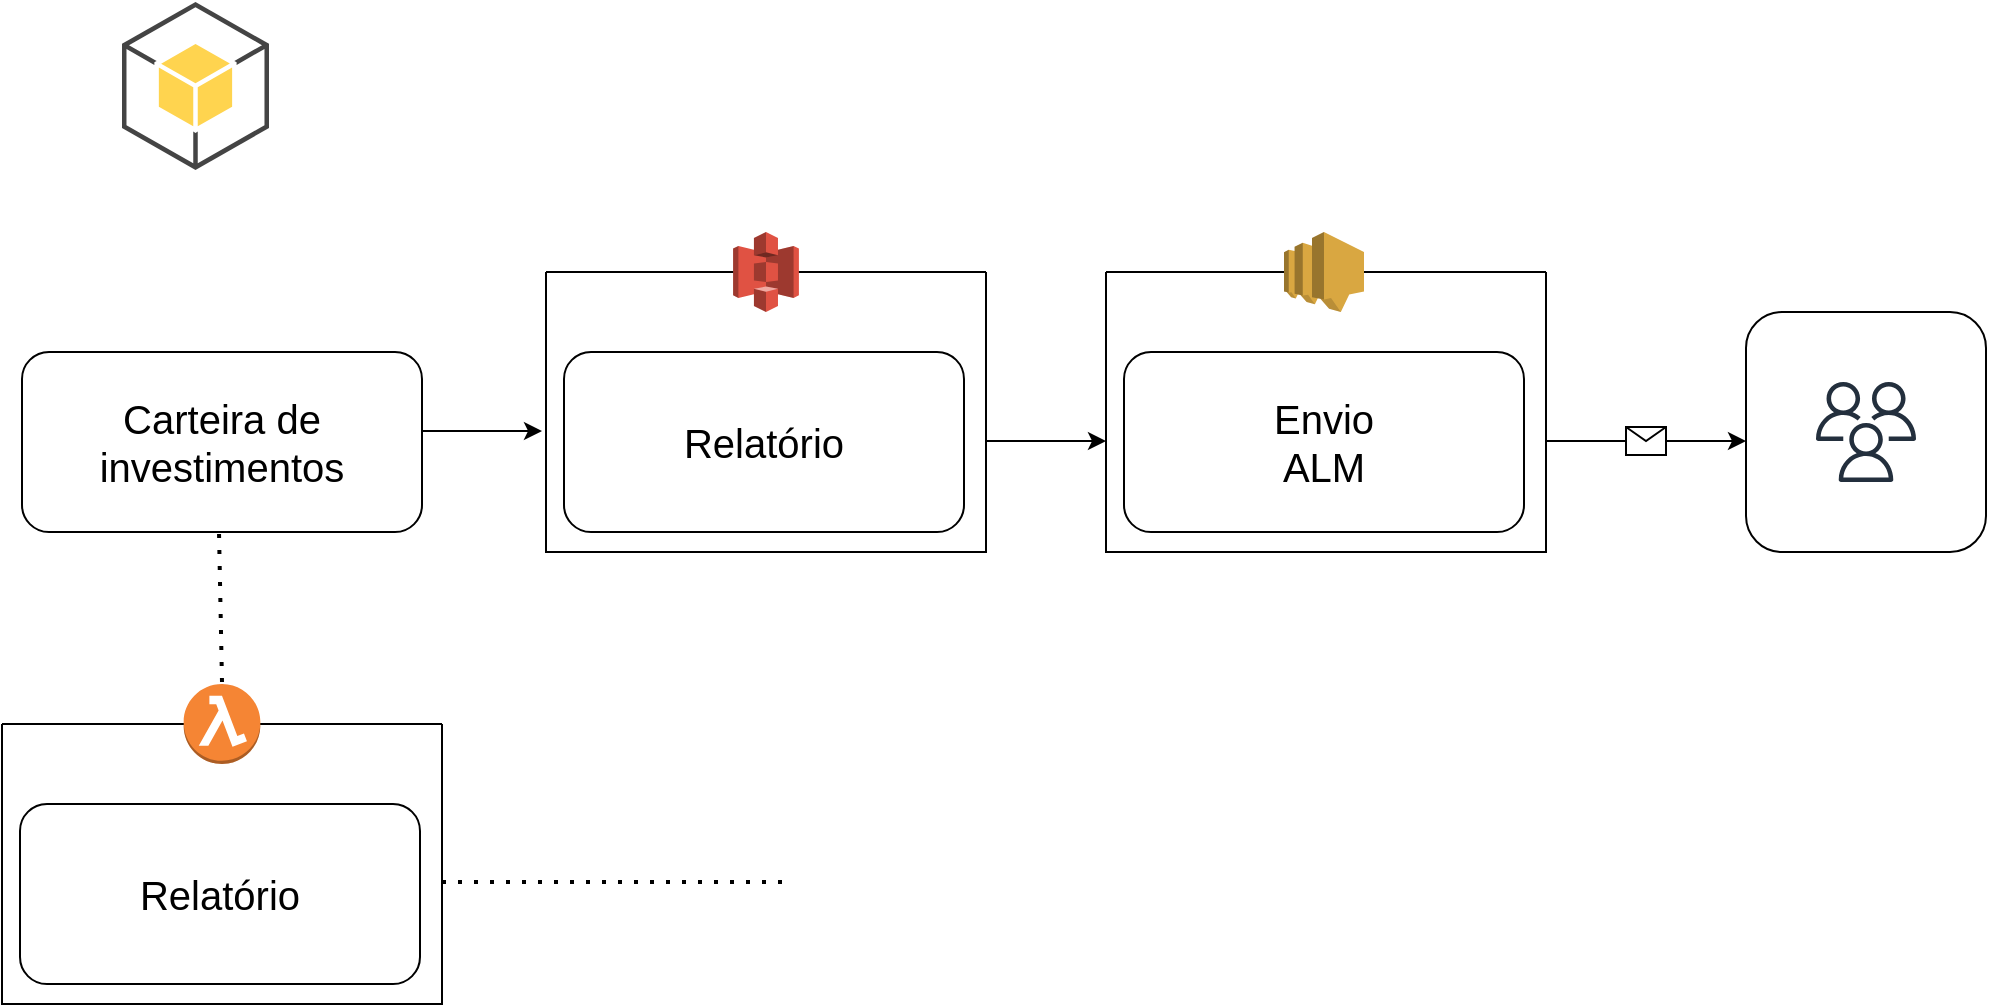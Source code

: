 <mxfile version="21.6.8" type="device">
  <diagram name="Página-1" id="UZiwT6zpwkkWJVwgKjAo">
    <mxGraphModel dx="1434" dy="758" grid="1" gridSize="10" guides="1" tooltips="1" connect="1" arrows="1" fold="1" page="1" pageScale="1" pageWidth="1200" pageHeight="1600" math="0" shadow="0">
      <root>
        <mxCell id="0" />
        <mxCell id="1" parent="0" />
        <mxCell id="Y-l_Htzlkt7J3EoG1v91-1" value="" style="rounded=1;whiteSpace=wrap;html=1;" vertex="1" parent="1">
          <mxGeometry x="451" y="335" width="200" height="90" as="geometry" />
        </mxCell>
        <mxCell id="Y-l_Htzlkt7J3EoG1v91-4" value="Relatório" style="text;strokeColor=none;fillColor=none;align=center;verticalAlign=middle;spacingLeft=4;spacingRight=4;overflow=hidden;points=[[0,0.5],[1,0.5]];portConstraint=eastwest;rotatable=0;whiteSpace=wrap;html=1;fontSize=20;" vertex="1" parent="1">
          <mxGeometry x="476" y="345" width="150" height="70" as="geometry" />
        </mxCell>
        <mxCell id="Y-l_Htzlkt7J3EoG1v91-5" value="" style="endArrow=classic;html=1;rounded=0;" edge="1" parent="1">
          <mxGeometry width="50" height="50" relative="1" as="geometry">
            <mxPoint x="662" y="379.5" as="sourcePoint" />
            <mxPoint x="722" y="379.5" as="targetPoint" />
          </mxGeometry>
        </mxCell>
        <mxCell id="Y-l_Htzlkt7J3EoG1v91-6" value="" style="rounded=1;whiteSpace=wrap;html=1;" vertex="1" parent="1">
          <mxGeometry x="180" y="335" width="200" height="90" as="geometry" />
        </mxCell>
        <mxCell id="Y-l_Htzlkt7J3EoG1v91-7" value="Carteira de investimentos" style="text;strokeColor=none;fillColor=none;align=center;verticalAlign=middle;spacingLeft=4;spacingRight=4;overflow=hidden;points=[[0,0.5],[1,0.5]];portConstraint=eastwest;rotatable=0;whiteSpace=wrap;html=1;fontSize=20;" vertex="1" parent="1">
          <mxGeometry x="205" y="345" width="150" height="70" as="geometry" />
        </mxCell>
        <mxCell id="Y-l_Htzlkt7J3EoG1v91-9" value="" style="swimlane;startSize=0;" vertex="1" parent="1">
          <mxGeometry x="442" y="295" width="220" height="140" as="geometry" />
        </mxCell>
        <mxCell id="Y-l_Htzlkt7J3EoG1v91-8" value="" style="outlineConnect=0;dashed=0;verticalLabelPosition=bottom;verticalAlign=top;align=center;html=1;shape=mxgraph.aws3.s3;fillColor=#E05243;gradientColor=none;" vertex="1" parent="1">
          <mxGeometry x="535.55" y="275" width="32.9" height="40" as="geometry" />
        </mxCell>
        <mxCell id="Y-l_Htzlkt7J3EoG1v91-12" value="" style="rounded=1;whiteSpace=wrap;html=1;" vertex="1" parent="1">
          <mxGeometry x="731" y="335" width="200" height="90" as="geometry" />
        </mxCell>
        <mxCell id="Y-l_Htzlkt7J3EoG1v91-13" value="Envio&lt;br&gt;ALM" style="text;strokeColor=none;fillColor=none;align=center;verticalAlign=middle;spacingLeft=4;spacingRight=4;overflow=hidden;points=[[0,0.5],[1,0.5]];portConstraint=eastwest;rotatable=0;whiteSpace=wrap;html=1;fontSize=20;" vertex="1" parent="1">
          <mxGeometry x="756" y="345" width="150" height="70" as="geometry" />
        </mxCell>
        <mxCell id="Y-l_Htzlkt7J3EoG1v91-14" value="" style="swimlane;startSize=0;" vertex="1" parent="1">
          <mxGeometry x="722" y="295" width="220" height="140" as="geometry" />
        </mxCell>
        <mxCell id="Y-l_Htzlkt7J3EoG1v91-16" value="" style="outlineConnect=0;dashed=0;verticalLabelPosition=bottom;verticalAlign=top;align=center;html=1;shape=mxgraph.aws3.sns;fillColor=#D9A741;gradientColor=none;" vertex="1" parent="1">
          <mxGeometry x="811" y="275" width="40" height="40" as="geometry" />
        </mxCell>
        <mxCell id="Y-l_Htzlkt7J3EoG1v91-19" value="" style="endArrow=classic;html=1;rounded=0;" edge="1" parent="1">
          <mxGeometry relative="1" as="geometry">
            <mxPoint x="942" y="379.5" as="sourcePoint" />
            <mxPoint x="1042" y="379.5" as="targetPoint" />
          </mxGeometry>
        </mxCell>
        <mxCell id="Y-l_Htzlkt7J3EoG1v91-20" value="" style="shape=message;html=1;outlineConnect=0;" vertex="1" parent="Y-l_Htzlkt7J3EoG1v91-19">
          <mxGeometry width="20" height="14" relative="1" as="geometry">
            <mxPoint x="-10" y="-7" as="offset" />
          </mxGeometry>
        </mxCell>
        <mxCell id="Y-l_Htzlkt7J3EoG1v91-22" value="" style="rounded=1;whiteSpace=wrap;html=1;" vertex="1" parent="1">
          <mxGeometry x="1042" y="315" width="120" height="120" as="geometry" />
        </mxCell>
        <mxCell id="Y-l_Htzlkt7J3EoG1v91-23" value="" style="sketch=0;outlineConnect=0;fontColor=#232F3E;gradientColor=none;fillColor=#232F3D;strokeColor=none;dashed=0;verticalLabelPosition=bottom;verticalAlign=top;align=center;html=1;fontSize=12;fontStyle=0;aspect=fixed;pointerEvents=1;shape=mxgraph.aws4.users;" vertex="1" parent="1">
          <mxGeometry x="1077" y="350" width="50" height="50" as="geometry" />
        </mxCell>
        <mxCell id="Y-l_Htzlkt7J3EoG1v91-27" value="" style="rounded=1;whiteSpace=wrap;html=1;" vertex="1" parent="1">
          <mxGeometry x="179" y="561" width="200" height="90" as="geometry" />
        </mxCell>
        <mxCell id="Y-l_Htzlkt7J3EoG1v91-28" value="Relatório" style="text;strokeColor=none;fillColor=none;align=center;verticalAlign=middle;spacingLeft=4;spacingRight=4;overflow=hidden;points=[[0,0.5],[1,0.5]];portConstraint=eastwest;rotatable=0;whiteSpace=wrap;html=1;fontSize=20;" vertex="1" parent="1">
          <mxGeometry x="204" y="571" width="150" height="70" as="geometry" />
        </mxCell>
        <mxCell id="Y-l_Htzlkt7J3EoG1v91-29" value="" style="endArrow=classic;html=1;rounded=0;" edge="1" parent="1">
          <mxGeometry width="50" height="50" relative="1" as="geometry">
            <mxPoint x="380" y="374.5" as="sourcePoint" />
            <mxPoint x="440" y="374.5" as="targetPoint" />
          </mxGeometry>
        </mxCell>
        <mxCell id="Y-l_Htzlkt7J3EoG1v91-30" value="" style="swimlane;startSize=0;" vertex="1" parent="1">
          <mxGeometry x="170" y="521" width="220" height="140" as="geometry" />
        </mxCell>
        <mxCell id="Y-l_Htzlkt7J3EoG1v91-32" value="" style="outlineConnect=0;dashed=0;verticalLabelPosition=bottom;verticalAlign=top;align=center;html=1;shape=mxgraph.aws3.lambda_function;fillColor=#F58534;gradientColor=none;" vertex="1" parent="Y-l_Htzlkt7J3EoG1v91-30">
          <mxGeometry x="90.84" y="-20" width="38.33" height="40" as="geometry" />
        </mxCell>
        <mxCell id="Y-l_Htzlkt7J3EoG1v91-33" value="" style="endArrow=none;dashed=1;html=1;dashPattern=1 3;strokeWidth=2;rounded=0;" edge="1" parent="1">
          <mxGeometry width="50" height="50" relative="1" as="geometry">
            <mxPoint x="280" y="500" as="sourcePoint" />
            <mxPoint x="278.5" y="425" as="targetPoint" />
          </mxGeometry>
        </mxCell>
        <mxCell id="Y-l_Htzlkt7J3EoG1v91-35" value="" style="endArrow=none;dashed=1;html=1;dashPattern=1 3;strokeWidth=2;rounded=0;" edge="1" parent="1">
          <mxGeometry width="50" height="50" relative="1" as="geometry">
            <mxPoint x="390" y="600" as="sourcePoint" />
            <mxPoint x="560" y="600" as="targetPoint" />
          </mxGeometry>
        </mxCell>
        <mxCell id="Y-l_Htzlkt7J3EoG1v91-36" value="" style="outlineConnect=0;dashed=0;verticalLabelPosition=bottom;verticalAlign=top;align=center;html=1;shape=mxgraph.aws3.android;fillColor=#FFD44F;gradientColor=none;" vertex="1" parent="1">
          <mxGeometry x="230" y="160" width="73.5" height="84" as="geometry" />
        </mxCell>
      </root>
    </mxGraphModel>
  </diagram>
</mxfile>
